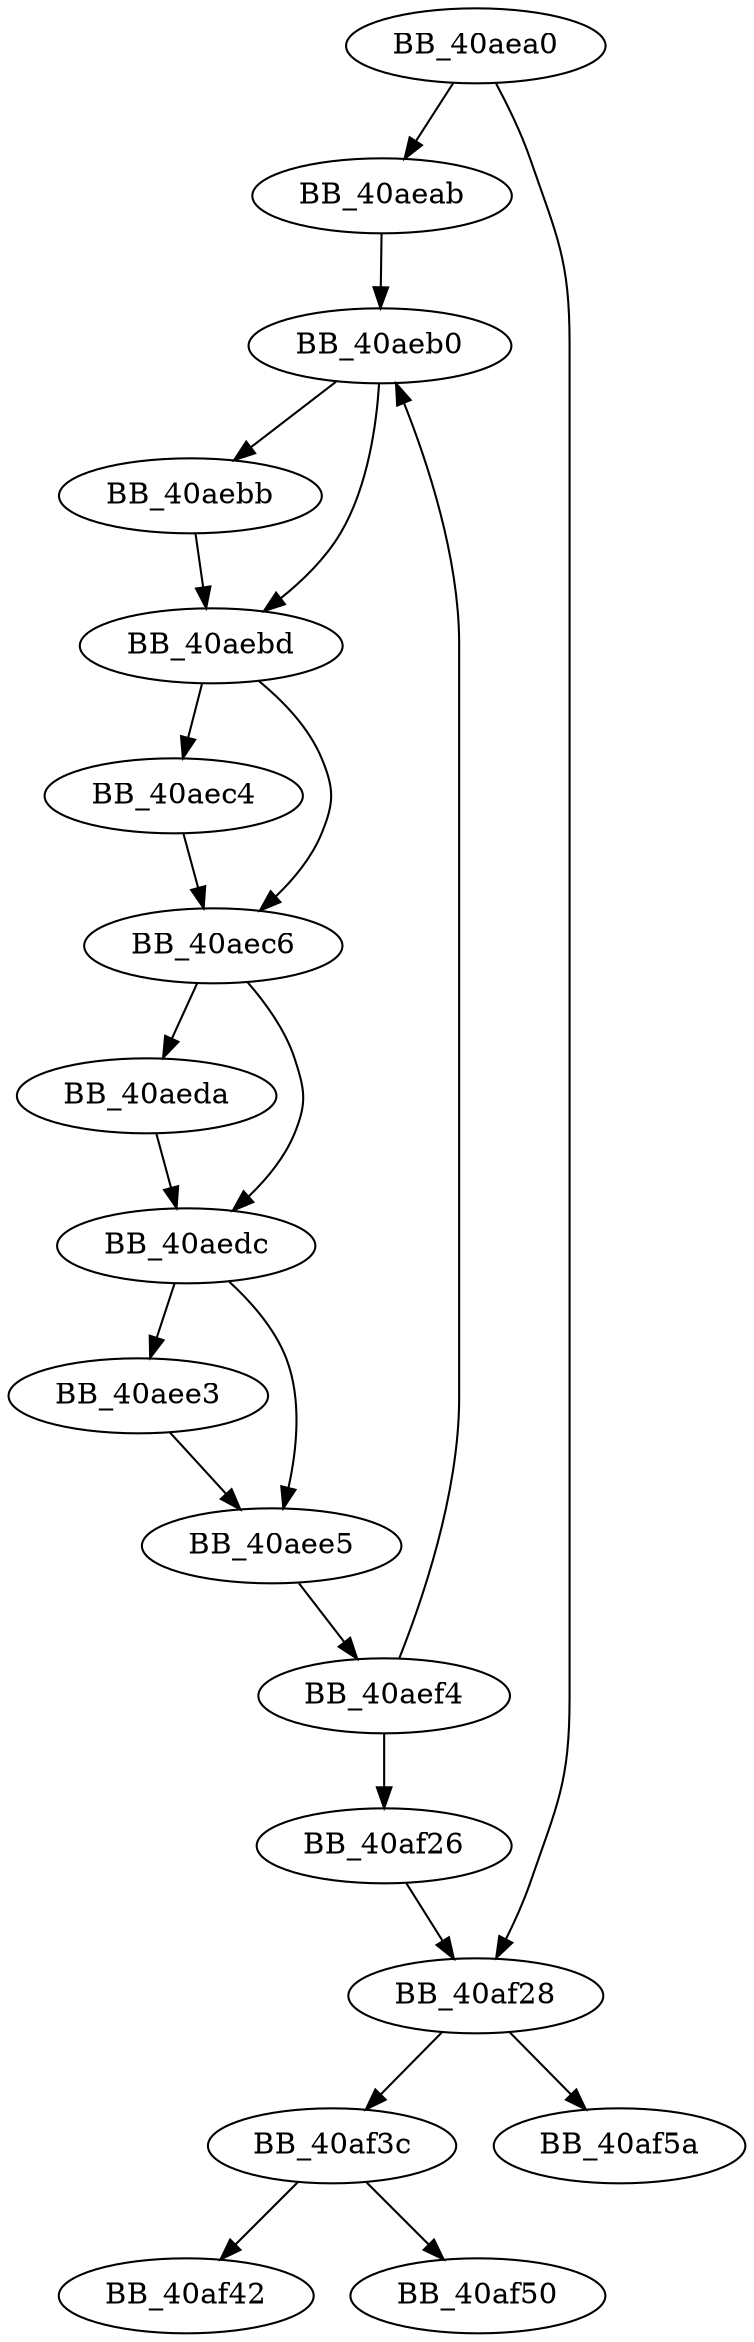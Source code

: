 DiGraph sub_40AEA0{
BB_40aea0->BB_40aeab
BB_40aea0->BB_40af28
BB_40aeab->BB_40aeb0
BB_40aeb0->BB_40aebb
BB_40aeb0->BB_40aebd
BB_40aebb->BB_40aebd
BB_40aebd->BB_40aec4
BB_40aebd->BB_40aec6
BB_40aec4->BB_40aec6
BB_40aec6->BB_40aeda
BB_40aec6->BB_40aedc
BB_40aeda->BB_40aedc
BB_40aedc->BB_40aee3
BB_40aedc->BB_40aee5
BB_40aee3->BB_40aee5
BB_40aee5->BB_40aef4
BB_40aef4->BB_40aeb0
BB_40aef4->BB_40af26
BB_40af26->BB_40af28
BB_40af28->BB_40af3c
BB_40af28->BB_40af5a
BB_40af3c->BB_40af42
BB_40af3c->BB_40af50
}
